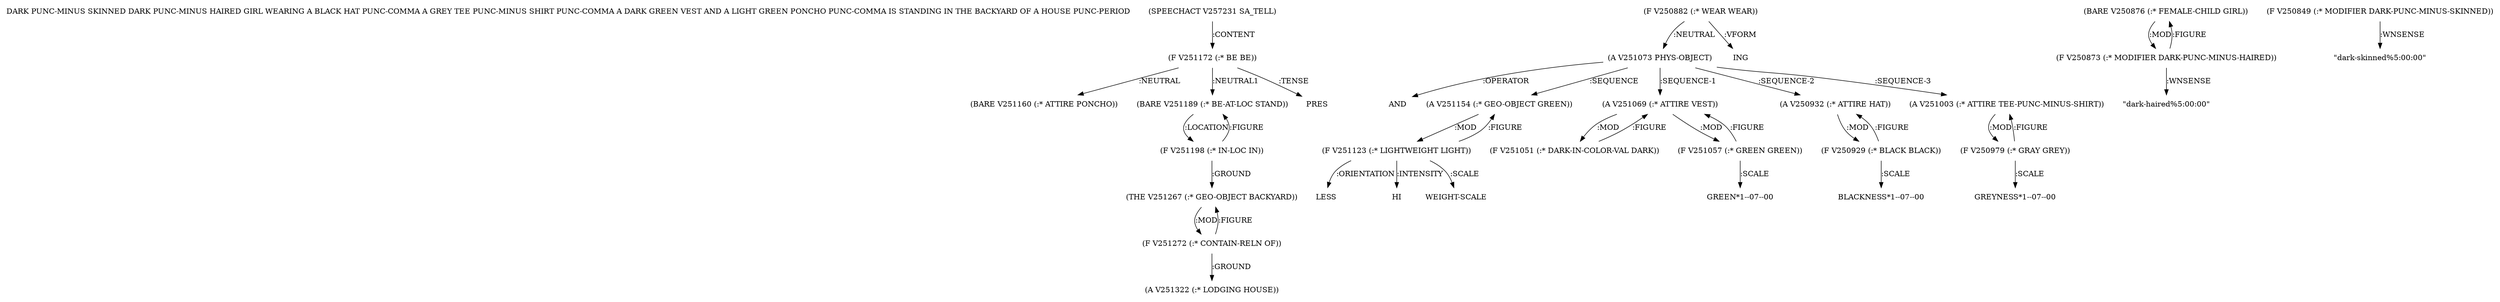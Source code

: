 digraph Terms {
  node [shape=none]
  "DARK PUNC-MINUS SKINNED DARK PUNC-MINUS HAIRED GIRL WEARING A BLACK HAT PUNC-COMMA A GREY TEE PUNC-MINUS SHIRT PUNC-COMMA A DARK GREEN VEST AND A LIGHT GREEN PONCHO PUNC-COMMA IS STANDING IN THE BACKYARD OF A HOUSE PUNC-PERIOD"
  "V257231" [label="(SPEECHACT V257231 SA_TELL)"]
  "V257231" -> "V251172" [label=":CONTENT"]
  "V251172" [label="(F V251172 (:* BE BE))"]
  "V251172" -> "V251160" [label=":NEUTRAL"]
  "V251172" -> "V251189" [label=":NEUTRAL1"]
  "V251172" -> "NT262695" [label=":TENSE"]
  "NT262695" [label="PRES"]
  "V251160" [label="(BARE V251160 (:* ATTIRE PONCHO))"]
  "V251189" [label="(BARE V251189 (:* BE-AT-LOC STAND))"]
  "V251189" -> "V251198" [label=":LOCATION"]
  "V251198" [label="(F V251198 (:* IN-LOC IN))"]
  "V251198" -> "V251267" [label=":GROUND"]
  "V251198" -> "V251189" [label=":FIGURE"]
  "V251267" [label="(THE V251267 (:* GEO-OBJECT BACKYARD))"]
  "V251267" -> "V251272" [label=":MOD"]
  "V251272" [label="(F V251272 (:* CONTAIN-RELN OF))"]
  "V251272" -> "V251322" [label=":GROUND"]
  "V251272" -> "V251267" [label=":FIGURE"]
  "V251322" [label="(A V251322 (:* LODGING HOUSE))"]
  "V250882" [label="(F V250882 (:* WEAR WEAR))"]
  "V250882" -> "V251073" [label=":NEUTRAL"]
  "V250882" -> "NT262696" [label=":VFORM"]
  "NT262696" [label="ING"]
  "V251073" [label="(A V251073 PHYS-OBJECT)"]
  "V251073" -> "NT262697" [label=":OPERATOR"]
  "NT262697" [label="AND"]
  "V251073" -> "V251154" [label=":SEQUENCE"]
  "V251073" -> "V251069" [label=":SEQUENCE-1"]
  "V251073" -> "V250932" [label=":SEQUENCE-2"]
  "V251073" -> "V251003" [label=":SEQUENCE-3"]
  "V250932" [label="(A V250932 (:* ATTIRE HAT))"]
  "V250932" -> "V250929" [label=":MOD"]
  "V250929" [label="(F V250929 (:* BLACK BLACK))"]
  "V250929" -> "V250932" [label=":FIGURE"]
  "V250929" -> "NT262698" [label=":SCALE"]
  "NT262698" [label="BLACKNESS*1--07--00"]
  "V251003" [label="(A V251003 (:* ATTIRE TEE-PUNC-MINUS-SHIRT))"]
  "V251003" -> "V250979" [label=":MOD"]
  "V250979" [label="(F V250979 (:* GRAY GREY))"]
  "V250979" -> "V251003" [label=":FIGURE"]
  "V250979" -> "NT262699" [label=":SCALE"]
  "NT262699" [label="GREYNESS*1--07--00"]
  "V251069" [label="(A V251069 (:* ATTIRE VEST))"]
  "V251069" -> "V251051" [label=":MOD"]
  "V251069" -> "V251057" [label=":MOD"]
  "V251051" [label="(F V251051 (:* DARK-IN-COLOR-VAL DARK))"]
  "V251051" -> "V251069" [label=":FIGURE"]
  "V251057" [label="(F V251057 (:* GREEN GREEN))"]
  "V251057" -> "V251069" [label=":FIGURE"]
  "V251057" -> "NT262700" [label=":SCALE"]
  "NT262700" [label="GREEN*1--07--00"]
  "V251154" [label="(A V251154 (:* GEO-OBJECT GREEN))"]
  "V251154" -> "V251123" [label=":MOD"]
  "V251123" [label="(F V251123 (:* LIGHTWEIGHT LIGHT))"]
  "V251123" -> "NT262701" [label=":ORIENTATION"]
  "NT262701" [label="LESS"]
  "V251123" -> "NT262702" [label=":INTENSITY"]
  "NT262702" [label="HI"]
  "V251123" -> "V251154" [label=":FIGURE"]
  "V251123" -> "NT262703" [label=":SCALE"]
  "NT262703" [label="WEIGHT-SCALE"]
  "V250876" [label="(BARE V250876 (:* FEMALE-CHILD GIRL))"]
  "V250876" -> "V250873" [label=":MOD"]
  "V250873" [label="(F V250873 (:* MODIFIER DARK-PUNC-MINUS-HAIRED))"]
  "V250873" -> "V250876" [label=":FIGURE"]
  "V250873" -> "NT262704" [label=":WNSENSE"]
  "NT262704" [label="\"dark-haired%5:00:00\""]
  "V250849" [label="(F V250849 (:* MODIFIER DARK-PUNC-MINUS-SKINNED))"]
  "V250849" -> "NT262705" [label=":WNSENSE"]
  "NT262705" [label="\"dark-skinned%5:00:00\""]
}
